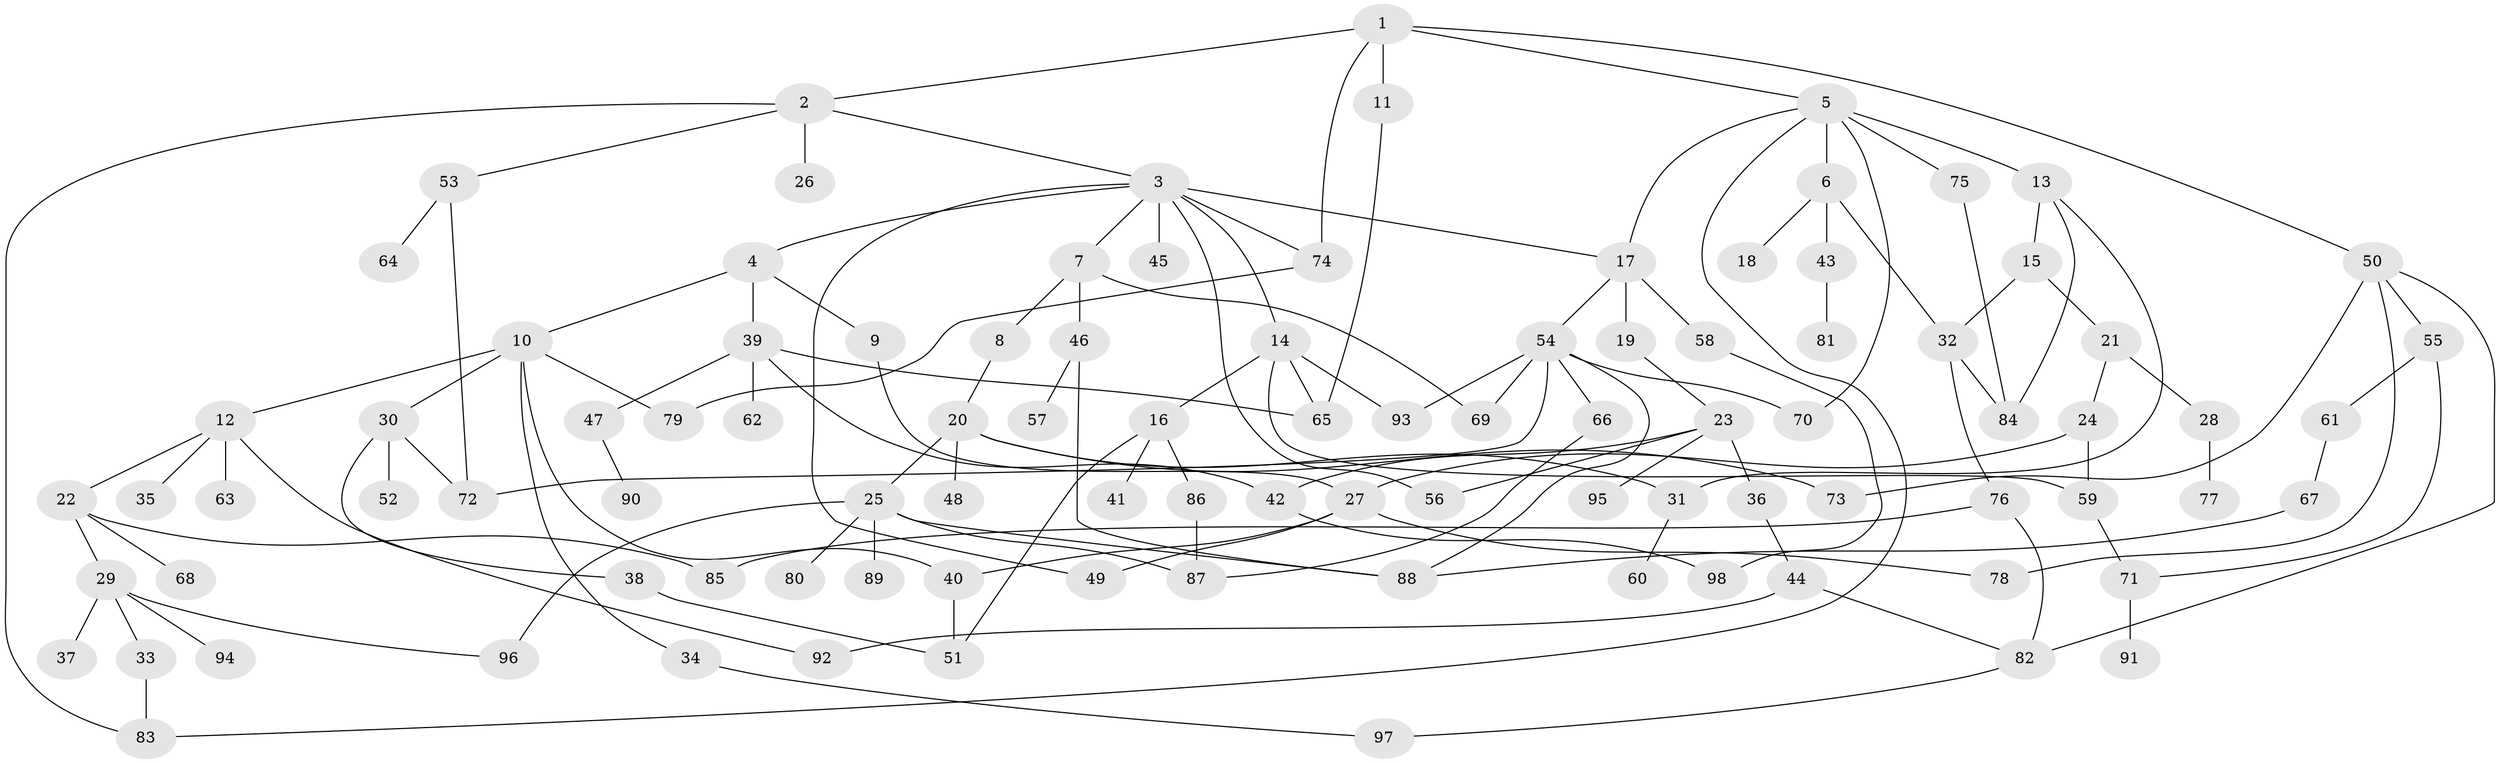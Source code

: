 // Generated by graph-tools (version 1.1) at 2025/41/03/09/25 04:41:45]
// undirected, 98 vertices, 136 edges
graph export_dot {
graph [start="1"]
  node [color=gray90,style=filled];
  1;
  2;
  3;
  4;
  5;
  6;
  7;
  8;
  9;
  10;
  11;
  12;
  13;
  14;
  15;
  16;
  17;
  18;
  19;
  20;
  21;
  22;
  23;
  24;
  25;
  26;
  27;
  28;
  29;
  30;
  31;
  32;
  33;
  34;
  35;
  36;
  37;
  38;
  39;
  40;
  41;
  42;
  43;
  44;
  45;
  46;
  47;
  48;
  49;
  50;
  51;
  52;
  53;
  54;
  55;
  56;
  57;
  58;
  59;
  60;
  61;
  62;
  63;
  64;
  65;
  66;
  67;
  68;
  69;
  70;
  71;
  72;
  73;
  74;
  75;
  76;
  77;
  78;
  79;
  80;
  81;
  82;
  83;
  84;
  85;
  86;
  87;
  88;
  89;
  90;
  91;
  92;
  93;
  94;
  95;
  96;
  97;
  98;
  1 -- 2;
  1 -- 5;
  1 -- 11;
  1 -- 50;
  1 -- 74;
  2 -- 3;
  2 -- 26;
  2 -- 53;
  2 -- 83;
  3 -- 4;
  3 -- 7;
  3 -- 14;
  3 -- 17;
  3 -- 45;
  3 -- 74;
  3 -- 49;
  3 -- 56;
  4 -- 9;
  4 -- 10;
  4 -- 39;
  5 -- 6;
  5 -- 13;
  5 -- 75;
  5 -- 70;
  5 -- 17;
  5 -- 83;
  6 -- 18;
  6 -- 32;
  6 -- 43;
  7 -- 8;
  7 -- 46;
  7 -- 69;
  8 -- 20;
  9 -- 27;
  10 -- 12;
  10 -- 30;
  10 -- 34;
  10 -- 79;
  10 -- 40;
  11 -- 65;
  12 -- 22;
  12 -- 35;
  12 -- 63;
  12 -- 92;
  13 -- 15;
  13 -- 84;
  13 -- 31;
  14 -- 16;
  14 -- 59;
  14 -- 65;
  14 -- 93;
  15 -- 21;
  15 -- 32;
  16 -- 41;
  16 -- 86;
  16 -- 51;
  17 -- 19;
  17 -- 54;
  17 -- 58;
  19 -- 23;
  20 -- 25;
  20 -- 31;
  20 -- 48;
  20 -- 73;
  21 -- 24;
  21 -- 28;
  22 -- 29;
  22 -- 68;
  22 -- 85;
  23 -- 36;
  23 -- 56;
  23 -- 95;
  23 -- 42;
  24 -- 27;
  24 -- 59;
  25 -- 80;
  25 -- 87;
  25 -- 88;
  25 -- 89;
  25 -- 96;
  27 -- 40;
  27 -- 49;
  27 -- 78;
  28 -- 77;
  29 -- 33;
  29 -- 37;
  29 -- 94;
  29 -- 96;
  30 -- 38;
  30 -- 52;
  30 -- 72;
  31 -- 60;
  32 -- 76;
  32 -- 84;
  33 -- 83;
  34 -- 97;
  36 -- 44;
  38 -- 51;
  39 -- 42;
  39 -- 47;
  39 -- 62;
  39 -- 65;
  40 -- 51;
  42 -- 98;
  43 -- 81;
  44 -- 82;
  44 -- 92;
  46 -- 57;
  46 -- 88;
  47 -- 90;
  50 -- 55;
  50 -- 73;
  50 -- 82;
  50 -- 78;
  53 -- 64;
  53 -- 72;
  54 -- 66;
  54 -- 70;
  54 -- 93;
  54 -- 72;
  54 -- 88;
  54 -- 69;
  55 -- 61;
  55 -- 71;
  58 -- 98;
  59 -- 71;
  61 -- 67;
  66 -- 87;
  67 -- 88;
  71 -- 91;
  74 -- 79;
  75 -- 84;
  76 -- 85;
  76 -- 82;
  82 -- 97;
  86 -- 87;
}

